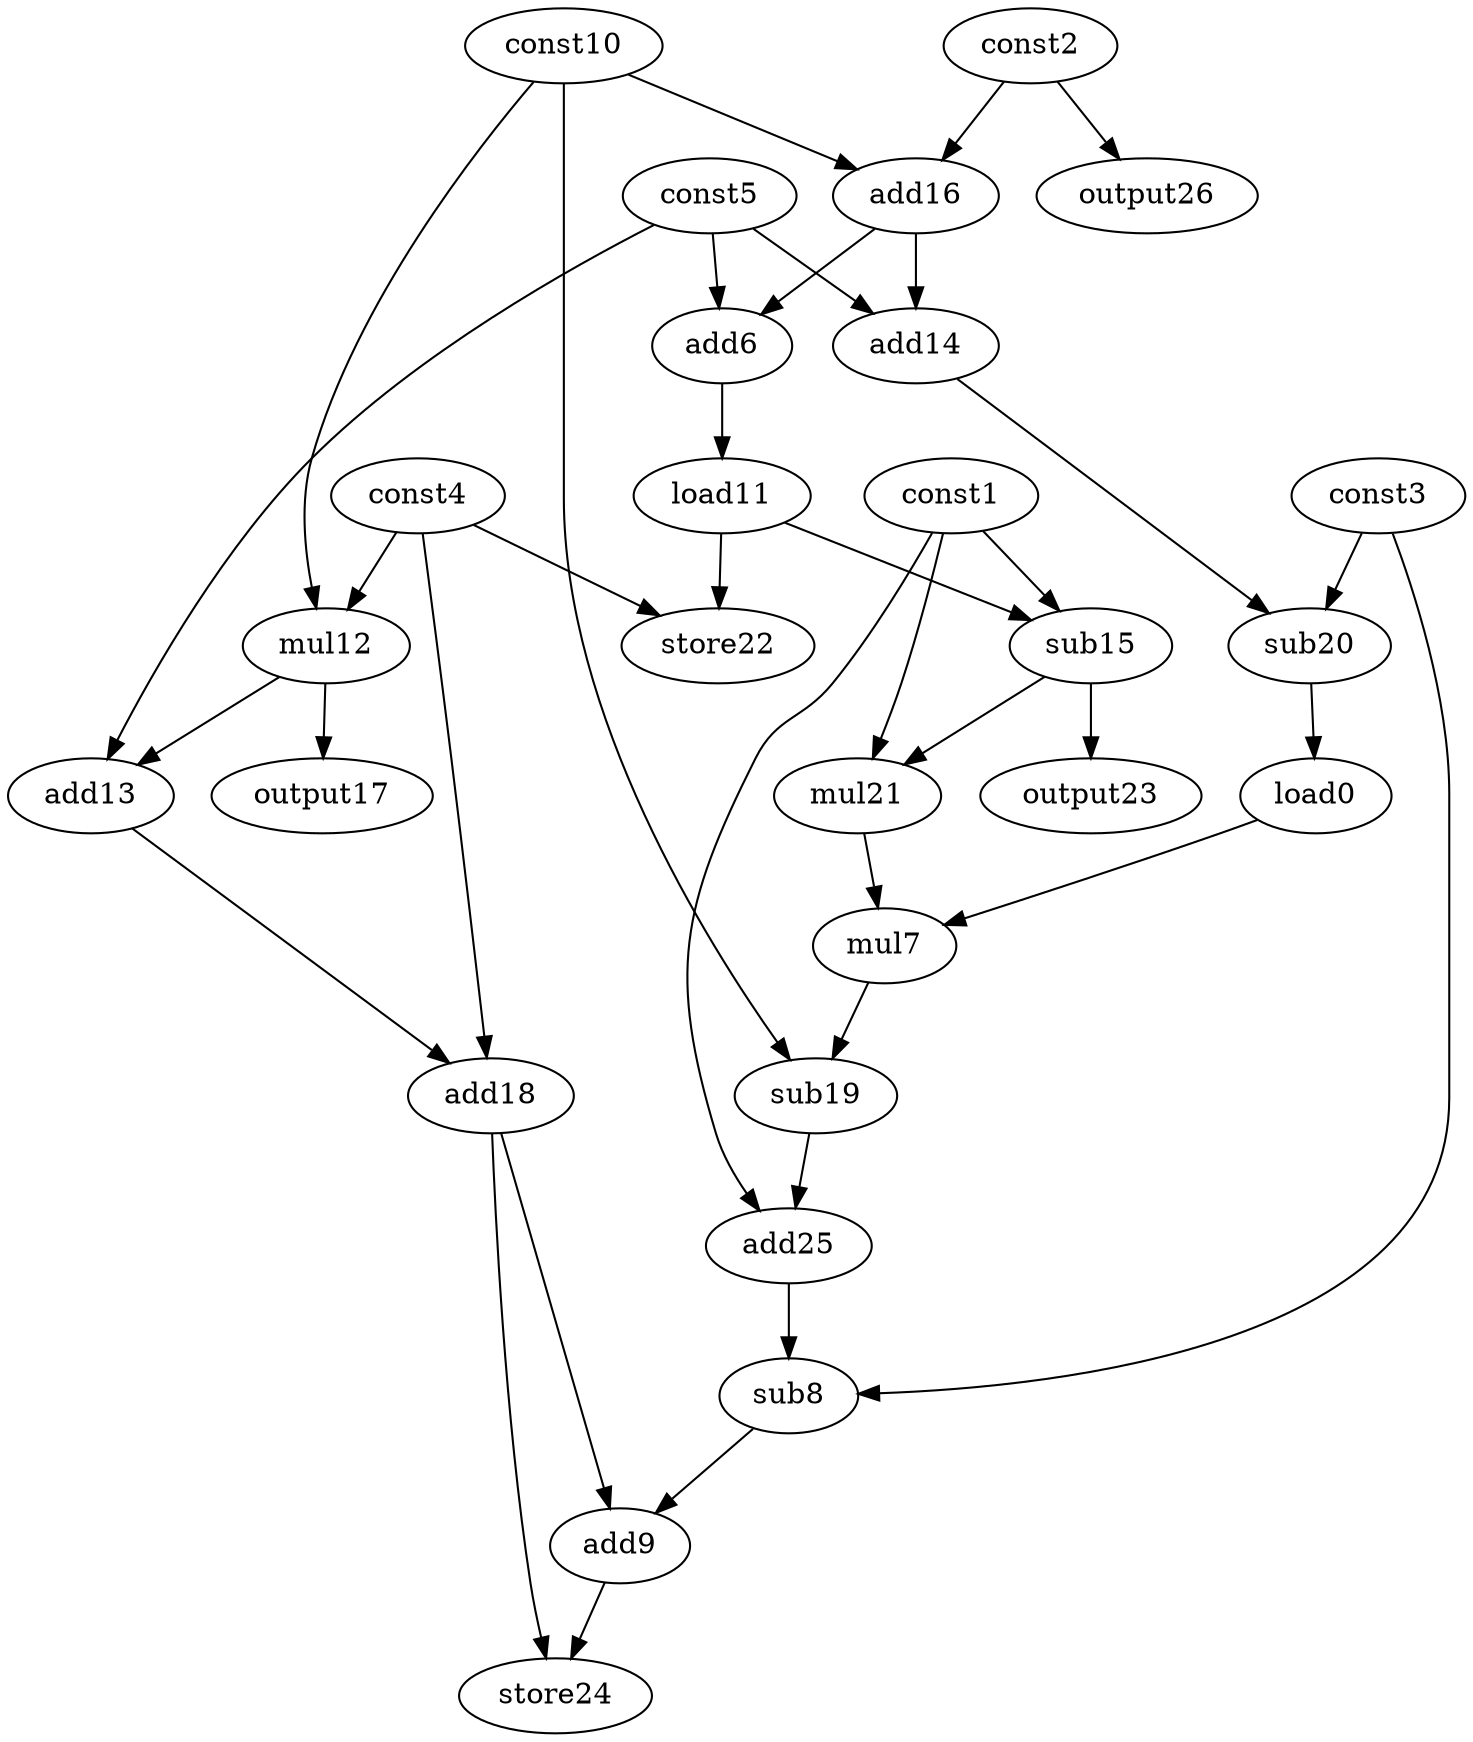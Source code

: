 digraph G { 
load0[opcode=load]; 
const1[opcode=const]; 
const2[opcode=const]; 
const3[opcode=const]; 
const4[opcode=const]; 
const5[opcode=const]; 
add6[opcode=add]; 
mul7[opcode=mul]; 
sub8[opcode=sub]; 
add9[opcode=add]; 
const10[opcode=const]; 
load11[opcode=load]; 
mul12[opcode=mul]; 
add13[opcode=add]; 
add14[opcode=add]; 
sub15[opcode=sub]; 
add16[opcode=add]; 
output17[opcode=output]; 
add18[opcode=add]; 
sub19[opcode=sub]; 
sub20[opcode=sub]; 
mul21[opcode=mul]; 
store22[opcode=store]; 
output23[opcode=output]; 
store24[opcode=store]; 
add25[opcode=add]; 
output26[opcode=output]; 
const10->mul12[operand=0];
const4->mul12[operand=1];
const2->add16[operand=0];
const10->add16[operand=1];
const2->output26[operand=0];
add16->add6[operand=0];
const5->add6[operand=1];
mul12->add13[operand=0];
const5->add13[operand=1];
add16->add14[operand=0];
const5->add14[operand=1];
mul12->output17[operand=0];
add6->load11[operand=0];
const4->add18[operand=0];
add13->add18[operand=1];
const3->sub20[operand=0];
add14->sub20[operand=1];
sub20->load0[operand=0];
const1->sub15[operand=0];
load11->sub15[operand=1];
load11->store22[operand=0];
const4->store22[operand=1];
const1->mul21[operand=0];
sub15->mul21[operand=1];
sub15->output23[operand=0];
load0->mul7[operand=0];
mul21->mul7[operand=1];
const10->sub19[operand=0];
mul7->sub19[operand=1];
const1->add25[operand=0];
sub19->add25[operand=1];
add25->sub8[operand=0];
const3->sub8[operand=1];
sub8->add9[operand=0];
add18->add9[operand=1];
add9->store24[operand=0];
add18->store24[operand=1];
}
